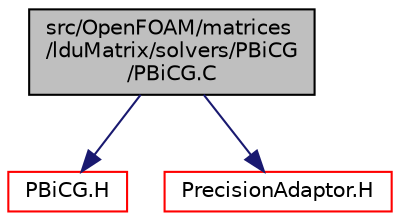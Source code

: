 digraph "src/OpenFOAM/matrices/lduMatrix/solvers/PBiCG/PBiCG.C"
{
  bgcolor="transparent";
  edge [fontname="Helvetica",fontsize="10",labelfontname="Helvetica",labelfontsize="10"];
  node [fontname="Helvetica",fontsize="10",shape=record];
  Node1 [label="src/OpenFOAM/matrices\l/lduMatrix/solvers/PBiCG\l/PBiCG.C",height=0.2,width=0.4,color="black", fillcolor="grey75", style="filled" fontcolor="black"];
  Node1 -> Node2 [color="midnightblue",fontsize="10",style="solid",fontname="Helvetica"];
  Node2 [label="PBiCG.H",height=0.2,width=0.4,color="red",URL="$PBiCG_8H.html"];
  Node1 -> Node3 [color="midnightblue",fontsize="10",style="solid",fontname="Helvetica"];
  Node3 [label="PrecisionAdaptor.H",height=0.2,width=0.4,color="red",URL="$PrecisionAdaptor_8H.html"];
}
